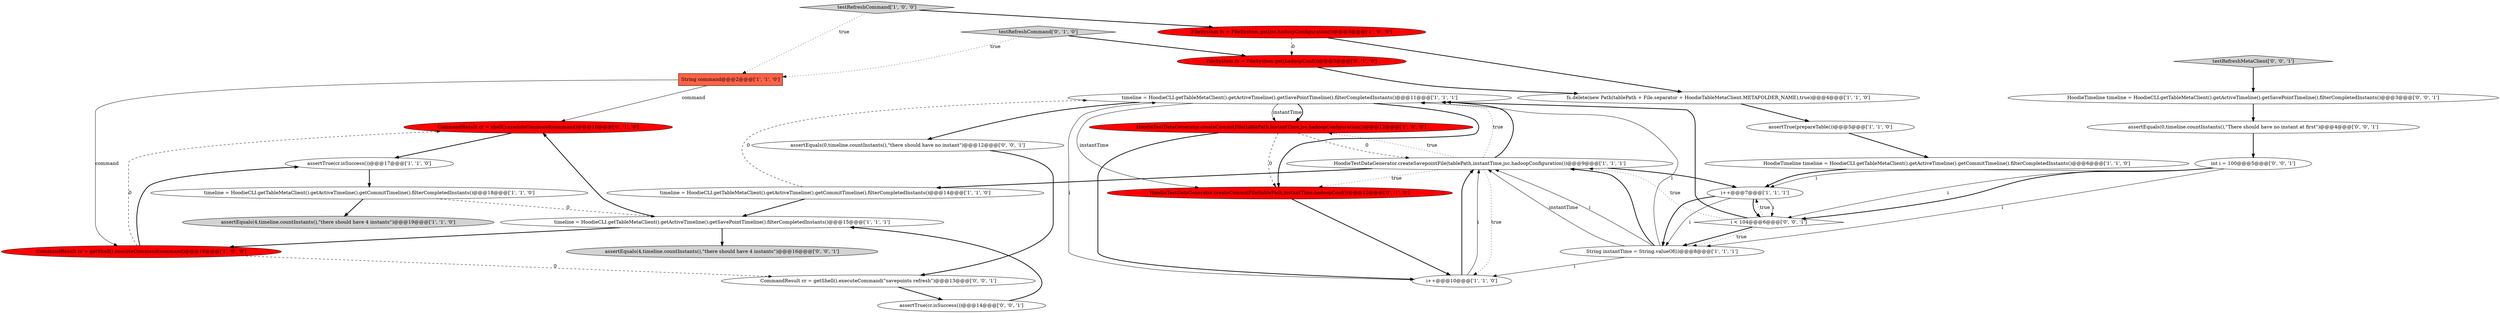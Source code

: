 digraph {
6 [style = filled, label = "String command@@@2@@@['1', '1', '0']", fillcolor = tomato, shape = box image = "AAA0AAABBB1BBB"];
28 [style = filled, label = "testRefreshMetaClient['0', '0', '1']", fillcolor = lightgray, shape = diamond image = "AAA0AAABBB3BBB"];
24 [style = filled, label = "int i = 100@@@5@@@['0', '0', '1']", fillcolor = white, shape = ellipse image = "AAA0AAABBB3BBB"];
23 [style = filled, label = "CommandResult cr = getShell().executeCommand(\"savepoints refresh\")@@@13@@@['0', '0', '1']", fillcolor = white, shape = ellipse image = "AAA0AAABBB3BBB"];
4 [style = filled, label = "testRefreshCommand['1', '0', '0']", fillcolor = lightgray, shape = diamond image = "AAA0AAABBB1BBB"];
12 [style = filled, label = "HoodieTestDataGenerator.createSavepointFile(tablePath,instantTime,jsc.hadoopConfiguration())@@@9@@@['1', '1', '1']", fillcolor = white, shape = ellipse image = "AAA0AAABBB1BBB"];
7 [style = filled, label = "timeline = HoodieCLI.getTableMetaClient().getActiveTimeline().getSavePointTimeline().filterCompletedInstants()@@@15@@@['1', '1', '1']", fillcolor = white, shape = ellipse image = "AAA0AAABBB1BBB"];
9 [style = filled, label = "timeline = HoodieCLI.getTableMetaClient().getActiveTimeline().getCommitTimeline().filterCompletedInstants()@@@14@@@['1', '1', '0']", fillcolor = white, shape = ellipse image = "AAA0AAABBB1BBB"];
18 [style = filled, label = "FileSystem fs = FileSystem.get(hadoopConf())@@@3@@@['0', '1', '0']", fillcolor = red, shape = ellipse image = "AAA1AAABBB2BBB"];
26 [style = filled, label = "assertEquals(0,timeline.countInstants(),\"There should have no instant at first\")@@@4@@@['0', '0', '1']", fillcolor = white, shape = ellipse image = "AAA0AAABBB3BBB"];
21 [style = filled, label = "CommandResult cr = shell().executeCommand(command)@@@16@@@['0', '1', '0']", fillcolor = red, shape = ellipse image = "AAA1AAABBB2BBB"];
3 [style = filled, label = "i++@@@10@@@['1', '1', '0']", fillcolor = white, shape = ellipse image = "AAA0AAABBB1BBB"];
30 [style = filled, label = "i < 104@@@6@@@['0', '0', '1']", fillcolor = white, shape = diamond image = "AAA0AAABBB3BBB"];
19 [style = filled, label = "testRefreshCommand['0', '1', '0']", fillcolor = lightgray, shape = diamond image = "AAA0AAABBB2BBB"];
25 [style = filled, label = "HoodieTimeline timeline = HoodieCLI.getTableMetaClient().getActiveTimeline().getSavePointTimeline().filterCompletedInstants()@@@3@@@['0', '0', '1']", fillcolor = white, shape = ellipse image = "AAA0AAABBB3BBB"];
5 [style = filled, label = "timeline = HoodieCLI.getTableMetaClient().getActiveTimeline().getSavePointTimeline().filterCompletedInstants()@@@11@@@['1', '1', '1']", fillcolor = white, shape = ellipse image = "AAA0AAABBB1BBB"];
1 [style = filled, label = "assertTrue(cr.isSuccess())@@@17@@@['1', '1', '0']", fillcolor = white, shape = ellipse image = "AAA0AAABBB1BBB"];
15 [style = filled, label = "timeline = HoodieCLI.getTableMetaClient().getActiveTimeline().getCommitTimeline().filterCompletedInstants()@@@18@@@['1', '1', '0']", fillcolor = white, shape = ellipse image = "AAA0AAABBB1BBB"];
2 [style = filled, label = "FileSystem fs = FileSystem.get(jsc.hadoopConfiguration())@@@3@@@['1', '0', '0']", fillcolor = red, shape = ellipse image = "AAA1AAABBB1BBB"];
16 [style = filled, label = "assertEquals(4,timeline.countInstants(),\"there should have 4 instants\")@@@19@@@['1', '1', '0']", fillcolor = lightgray, shape = ellipse image = "AAA0AAABBB1BBB"];
29 [style = filled, label = "assertEquals(0,timeline.countInstants(),\"there should have no instant\")@@@12@@@['0', '0', '1']", fillcolor = white, shape = ellipse image = "AAA0AAABBB3BBB"];
10 [style = filled, label = "HoodieTimeline timeline = HoodieCLI.getTableMetaClient().getActiveTimeline().getCommitTimeline().filterCompletedInstants()@@@6@@@['1', '1', '0']", fillcolor = white, shape = ellipse image = "AAA0AAABBB1BBB"];
27 [style = filled, label = "assertEquals(4,timeline.countInstants(),\"there should have 4 instants\")@@@16@@@['0', '0', '1']", fillcolor = lightgray, shape = ellipse image = "AAA0AAABBB3BBB"];
0 [style = filled, label = "assertTrue(prepareTable())@@@5@@@['1', '1', '0']", fillcolor = white, shape = ellipse image = "AAA0AAABBB1BBB"];
11 [style = filled, label = "String instantTime = String.valueOf(i)@@@8@@@['1', '1', '1']", fillcolor = white, shape = ellipse image = "AAA0AAABBB1BBB"];
14 [style = filled, label = "HoodieTestDataGenerator.createCommitFile(tablePath,instantTime,jsc.hadoopConfiguration())@@@12@@@['1', '0', '0']", fillcolor = red, shape = ellipse image = "AAA1AAABBB1BBB"];
20 [style = filled, label = "HoodieTestDataGenerator.createCommitFile(tablePath,instantTime,hadoopConf())@@@12@@@['0', '1', '0']", fillcolor = red, shape = ellipse image = "AAA1AAABBB2BBB"];
22 [style = filled, label = "assertTrue(cr.isSuccess())@@@14@@@['0', '0', '1']", fillcolor = white, shape = ellipse image = "AAA0AAABBB3BBB"];
8 [style = filled, label = "fs.delete(new Path(tablePath + File.separator + HoodieTableMetaClient.METAFOLDER_NAME),true)@@@4@@@['1', '1', '0']", fillcolor = white, shape = ellipse image = "AAA0AAABBB1BBB"];
13 [style = filled, label = "i++@@@7@@@['1', '1', '1']", fillcolor = white, shape = ellipse image = "AAA0AAABBB1BBB"];
17 [style = filled, label = "CommandResult cr = getShell().executeCommand(command)@@@16@@@['1', '0', '0']", fillcolor = red, shape = ellipse image = "AAA1AAABBB1BBB"];
4->6 [style = dotted, label="true"];
14->3 [style = bold, label=""];
5->29 [style = bold, label=""];
12->3 [style = dotted, label="true"];
19->18 [style = bold, label=""];
7->17 [style = bold, label=""];
12->5 [style = bold, label=""];
5->14 [style = solid, label="instantTime"];
24->13 [style = solid, label="i"];
17->1 [style = bold, label=""];
5->20 [style = bold, label=""];
3->5 [style = solid, label="i"];
24->11 [style = solid, label="i"];
1->15 [style = bold, label=""];
30->12 [style = dotted, label="true"];
14->20 [style = dashed, label="0"];
11->3 [style = solid, label="i"];
11->12 [style = bold, label=""];
20->3 [style = bold, label=""];
4->2 [style = bold, label=""];
13->30 [style = bold, label=""];
3->12 [style = bold, label=""];
5->14 [style = bold, label=""];
29->23 [style = bold, label=""];
24->30 [style = solid, label="i"];
11->5 [style = solid, label="i"];
11->12 [style = solid, label="instantTime"];
5->20 [style = solid, label="instantTime"];
13->30 [style = solid, label="i"];
13->11 [style = bold, label=""];
12->9 [style = bold, label=""];
9->7 [style = bold, label=""];
15->16 [style = bold, label=""];
26->24 [style = bold, label=""];
22->7 [style = bold, label=""];
17->21 [style = dashed, label="0"];
24->30 [style = bold, label=""];
8->0 [style = bold, label=""];
9->5 [style = dashed, label="0"];
12->13 [style = bold, label=""];
3->12 [style = solid, label="i"];
30->11 [style = bold, label=""];
12->14 [style = dotted, label="true"];
0->10 [style = bold, label=""];
6->17 [style = solid, label="command"];
13->11 [style = solid, label="i"];
23->22 [style = bold, label=""];
12->20 [style = dotted, label="true"];
30->13 [style = dotted, label="true"];
11->12 [style = solid, label="i"];
10->13 [style = bold, label=""];
30->5 [style = bold, label=""];
12->5 [style = dotted, label="true"];
15->7 [style = dashed, label="0"];
21->1 [style = bold, label=""];
25->26 [style = bold, label=""];
2->18 [style = dashed, label="0"];
7->27 [style = bold, label=""];
7->21 [style = bold, label=""];
28->25 [style = bold, label=""];
14->12 [style = dashed, label="0"];
18->8 [style = bold, label=""];
19->6 [style = dotted, label="true"];
17->23 [style = dashed, label="0"];
30->11 [style = dotted, label="true"];
6->21 [style = solid, label="command"];
2->8 [style = bold, label=""];
}
